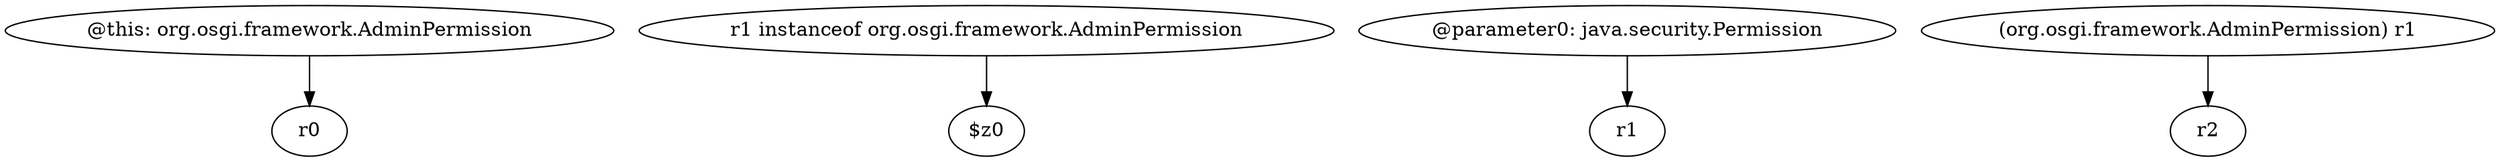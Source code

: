 digraph g {
0[label="@this: org.osgi.framework.AdminPermission"]
1[label="r0"]
0->1[label=""]
2[label="r1 instanceof org.osgi.framework.AdminPermission"]
3[label="$z0"]
2->3[label=""]
4[label="@parameter0: java.security.Permission"]
5[label="r1"]
4->5[label=""]
6[label="(org.osgi.framework.AdminPermission) r1"]
7[label="r2"]
6->7[label=""]
}